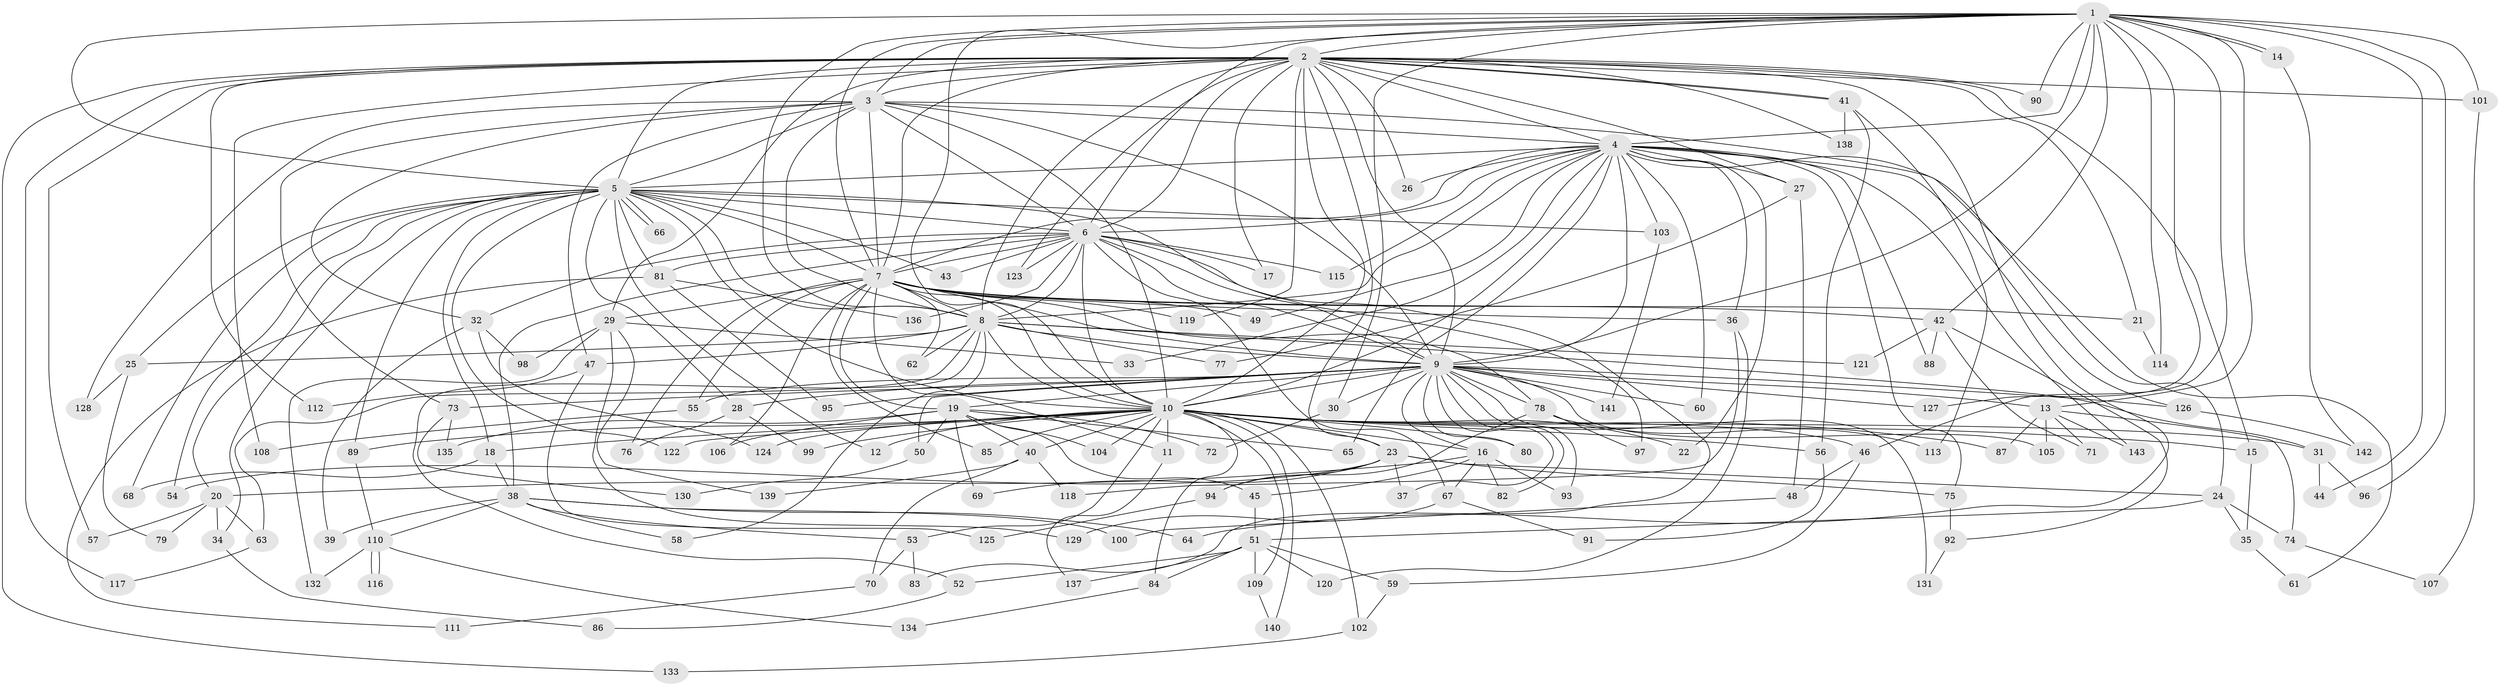 // Generated by graph-tools (version 1.1) at 2025/13/03/09/25 04:13:54]
// undirected, 143 vertices, 311 edges
graph export_dot {
graph [start="1"]
  node [color=gray90,style=filled];
  1;
  2;
  3;
  4;
  5;
  6;
  7;
  8;
  9;
  10;
  11;
  12;
  13;
  14;
  15;
  16;
  17;
  18;
  19;
  20;
  21;
  22;
  23;
  24;
  25;
  26;
  27;
  28;
  29;
  30;
  31;
  32;
  33;
  34;
  35;
  36;
  37;
  38;
  39;
  40;
  41;
  42;
  43;
  44;
  45;
  46;
  47;
  48;
  49;
  50;
  51;
  52;
  53;
  54;
  55;
  56;
  57;
  58;
  59;
  60;
  61;
  62;
  63;
  64;
  65;
  66;
  67;
  68;
  69;
  70;
  71;
  72;
  73;
  74;
  75;
  76;
  77;
  78;
  79;
  80;
  81;
  82;
  83;
  84;
  85;
  86;
  87;
  88;
  89;
  90;
  91;
  92;
  93;
  94;
  95;
  96;
  97;
  98;
  99;
  100;
  101;
  102;
  103;
  104;
  105;
  106;
  107;
  108;
  109;
  110;
  111;
  112;
  113;
  114;
  115;
  116;
  117;
  118;
  119;
  120;
  121;
  122;
  123;
  124;
  125;
  126;
  127;
  128;
  129;
  130;
  131;
  132;
  133;
  134;
  135;
  136;
  137;
  138;
  139;
  140;
  141;
  142;
  143;
  1 -- 2;
  1 -- 3;
  1 -- 4;
  1 -- 5;
  1 -- 6;
  1 -- 7;
  1 -- 8;
  1 -- 9;
  1 -- 10;
  1 -- 13;
  1 -- 14;
  1 -- 14;
  1 -- 30;
  1 -- 42;
  1 -- 44;
  1 -- 46;
  1 -- 90;
  1 -- 96;
  1 -- 101;
  1 -- 114;
  1 -- 127;
  2 -- 3;
  2 -- 4;
  2 -- 5;
  2 -- 6;
  2 -- 7;
  2 -- 8;
  2 -- 9;
  2 -- 10;
  2 -- 15;
  2 -- 17;
  2 -- 21;
  2 -- 23;
  2 -- 26;
  2 -- 27;
  2 -- 29;
  2 -- 41;
  2 -- 41;
  2 -- 57;
  2 -- 64;
  2 -- 90;
  2 -- 101;
  2 -- 108;
  2 -- 112;
  2 -- 117;
  2 -- 119;
  2 -- 123;
  2 -- 133;
  2 -- 138;
  3 -- 4;
  3 -- 5;
  3 -- 6;
  3 -- 7;
  3 -- 8;
  3 -- 9;
  3 -- 10;
  3 -- 24;
  3 -- 32;
  3 -- 47;
  3 -- 73;
  3 -- 128;
  4 -- 5;
  4 -- 6;
  4 -- 7;
  4 -- 8;
  4 -- 9;
  4 -- 10;
  4 -- 22;
  4 -- 26;
  4 -- 27;
  4 -- 33;
  4 -- 36;
  4 -- 49;
  4 -- 60;
  4 -- 61;
  4 -- 65;
  4 -- 75;
  4 -- 88;
  4 -- 103;
  4 -- 115;
  4 -- 126;
  4 -- 143;
  5 -- 6;
  5 -- 7;
  5 -- 8;
  5 -- 9;
  5 -- 10;
  5 -- 12;
  5 -- 18;
  5 -- 20;
  5 -- 25;
  5 -- 28;
  5 -- 34;
  5 -- 43;
  5 -- 54;
  5 -- 66;
  5 -- 66;
  5 -- 68;
  5 -- 81;
  5 -- 89;
  5 -- 103;
  5 -- 122;
  6 -- 7;
  6 -- 8;
  6 -- 9;
  6 -- 10;
  6 -- 17;
  6 -- 32;
  6 -- 38;
  6 -- 43;
  6 -- 67;
  6 -- 81;
  6 -- 83;
  6 -- 97;
  6 -- 115;
  6 -- 123;
  6 -- 136;
  7 -- 8;
  7 -- 9;
  7 -- 10;
  7 -- 11;
  7 -- 19;
  7 -- 21;
  7 -- 29;
  7 -- 36;
  7 -- 42;
  7 -- 49;
  7 -- 55;
  7 -- 62;
  7 -- 76;
  7 -- 78;
  7 -- 85;
  7 -- 106;
  7 -- 119;
  8 -- 9;
  8 -- 10;
  8 -- 25;
  8 -- 31;
  8 -- 47;
  8 -- 52;
  8 -- 58;
  8 -- 62;
  8 -- 63;
  8 -- 77;
  8 -- 121;
  9 -- 10;
  9 -- 13;
  9 -- 16;
  9 -- 19;
  9 -- 28;
  9 -- 30;
  9 -- 37;
  9 -- 50;
  9 -- 55;
  9 -- 60;
  9 -- 73;
  9 -- 78;
  9 -- 80;
  9 -- 82;
  9 -- 93;
  9 -- 95;
  9 -- 105;
  9 -- 126;
  9 -- 127;
  9 -- 131;
  9 -- 141;
  10 -- 11;
  10 -- 12;
  10 -- 15;
  10 -- 16;
  10 -- 18;
  10 -- 22;
  10 -- 23;
  10 -- 31;
  10 -- 40;
  10 -- 46;
  10 -- 53;
  10 -- 56;
  10 -- 80;
  10 -- 84;
  10 -- 85;
  10 -- 87;
  10 -- 89;
  10 -- 99;
  10 -- 102;
  10 -- 104;
  10 -- 109;
  10 -- 122;
  10 -- 124;
  10 -- 140;
  11 -- 137;
  13 -- 71;
  13 -- 74;
  13 -- 87;
  13 -- 105;
  13 -- 143;
  14 -- 142;
  15 -- 35;
  16 -- 20;
  16 -- 45;
  16 -- 67;
  16 -- 82;
  16 -- 93;
  18 -- 38;
  18 -- 68;
  19 -- 40;
  19 -- 45;
  19 -- 50;
  19 -- 65;
  19 -- 69;
  19 -- 72;
  19 -- 104;
  19 -- 106;
  19 -- 135;
  20 -- 34;
  20 -- 57;
  20 -- 63;
  20 -- 79;
  21 -- 114;
  23 -- 24;
  23 -- 37;
  23 -- 54;
  23 -- 69;
  23 -- 75;
  23 -- 94;
  24 -- 35;
  24 -- 51;
  24 -- 74;
  25 -- 79;
  25 -- 128;
  27 -- 48;
  27 -- 77;
  28 -- 76;
  28 -- 99;
  29 -- 33;
  29 -- 98;
  29 -- 129;
  29 -- 132;
  29 -- 139;
  30 -- 72;
  31 -- 44;
  31 -- 96;
  32 -- 39;
  32 -- 98;
  32 -- 124;
  34 -- 86;
  35 -- 61;
  36 -- 118;
  36 -- 120;
  38 -- 39;
  38 -- 53;
  38 -- 58;
  38 -- 64;
  38 -- 100;
  38 -- 110;
  40 -- 70;
  40 -- 118;
  40 -- 139;
  41 -- 56;
  41 -- 113;
  41 -- 138;
  42 -- 71;
  42 -- 88;
  42 -- 92;
  42 -- 121;
  45 -- 51;
  46 -- 48;
  46 -- 59;
  47 -- 112;
  47 -- 125;
  48 -- 100;
  50 -- 130;
  51 -- 52;
  51 -- 59;
  51 -- 84;
  51 -- 109;
  51 -- 120;
  51 -- 137;
  52 -- 86;
  53 -- 70;
  53 -- 83;
  55 -- 108;
  56 -- 91;
  59 -- 102;
  63 -- 117;
  67 -- 91;
  67 -- 129;
  70 -- 111;
  73 -- 130;
  73 -- 135;
  74 -- 107;
  75 -- 92;
  78 -- 94;
  78 -- 97;
  78 -- 113;
  81 -- 95;
  81 -- 111;
  81 -- 136;
  84 -- 134;
  89 -- 110;
  92 -- 131;
  94 -- 125;
  101 -- 107;
  102 -- 133;
  103 -- 141;
  109 -- 140;
  110 -- 116;
  110 -- 116;
  110 -- 132;
  110 -- 134;
  126 -- 142;
}
